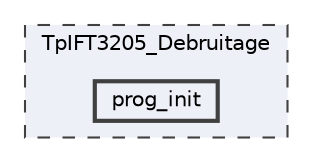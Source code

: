 digraph "TpIFT3205_Debruitage/prog_init"
{
 // LATEX_PDF_SIZE
  bgcolor="transparent";
  edge [fontname=Helvetica,fontsize=10,labelfontname=Helvetica,labelfontsize=10];
  node [fontname=Helvetica,fontsize=10,shape=box,height=0.2,width=0.4];
  compound=true
  subgraph clusterdir_64923c2574a81165c4242256aeab7a23 {
    graph [ bgcolor="#edf0f7", pencolor="grey25", label="TpIFT3205_Debruitage", fontname=Helvetica,fontsize=10 style="filled,dashed", URL="dir_64923c2574a81165c4242256aeab7a23.html",tooltip=""]
  dir_46e177399f95e4c56db5680a91696275 [label="prog_init", fillcolor="#edf0f7", color="grey25", style="filled,bold", URL="dir_46e177399f95e4c56db5680a91696275.html",tooltip=""];
  }
}
